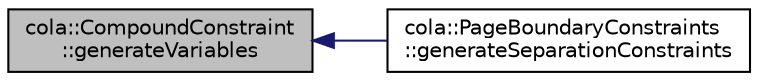 digraph "cola::CompoundConstraint::generateVariables"
{
  edge [fontname="Helvetica",fontsize="10",labelfontname="Helvetica",labelfontsize="10"];
  node [fontname="Helvetica",fontsize="10",shape=record];
  rankdir="LR";
  Node4 [label="cola::CompoundConstraint\l::generateVariables",height=0.2,width=0.4,color="black", fillcolor="grey75", style="filled", fontcolor="black"];
  Node4 -> Node5 [dir="back",color="midnightblue",fontsize="10",style="solid",fontname="Helvetica"];
  Node5 [label="cola::PageBoundaryConstraints\l::generateSeparationConstraints",height=0.2,width=0.4,color="black", fillcolor="white", style="filled",URL="$classcola_1_1PageBoundaryConstraints.html#a03d4ae32fb018a7c8fa3dc62d34beb42",tooltip="Implemented by the compound constraint to generate the low-level separation constraints in the given ..."];
}
